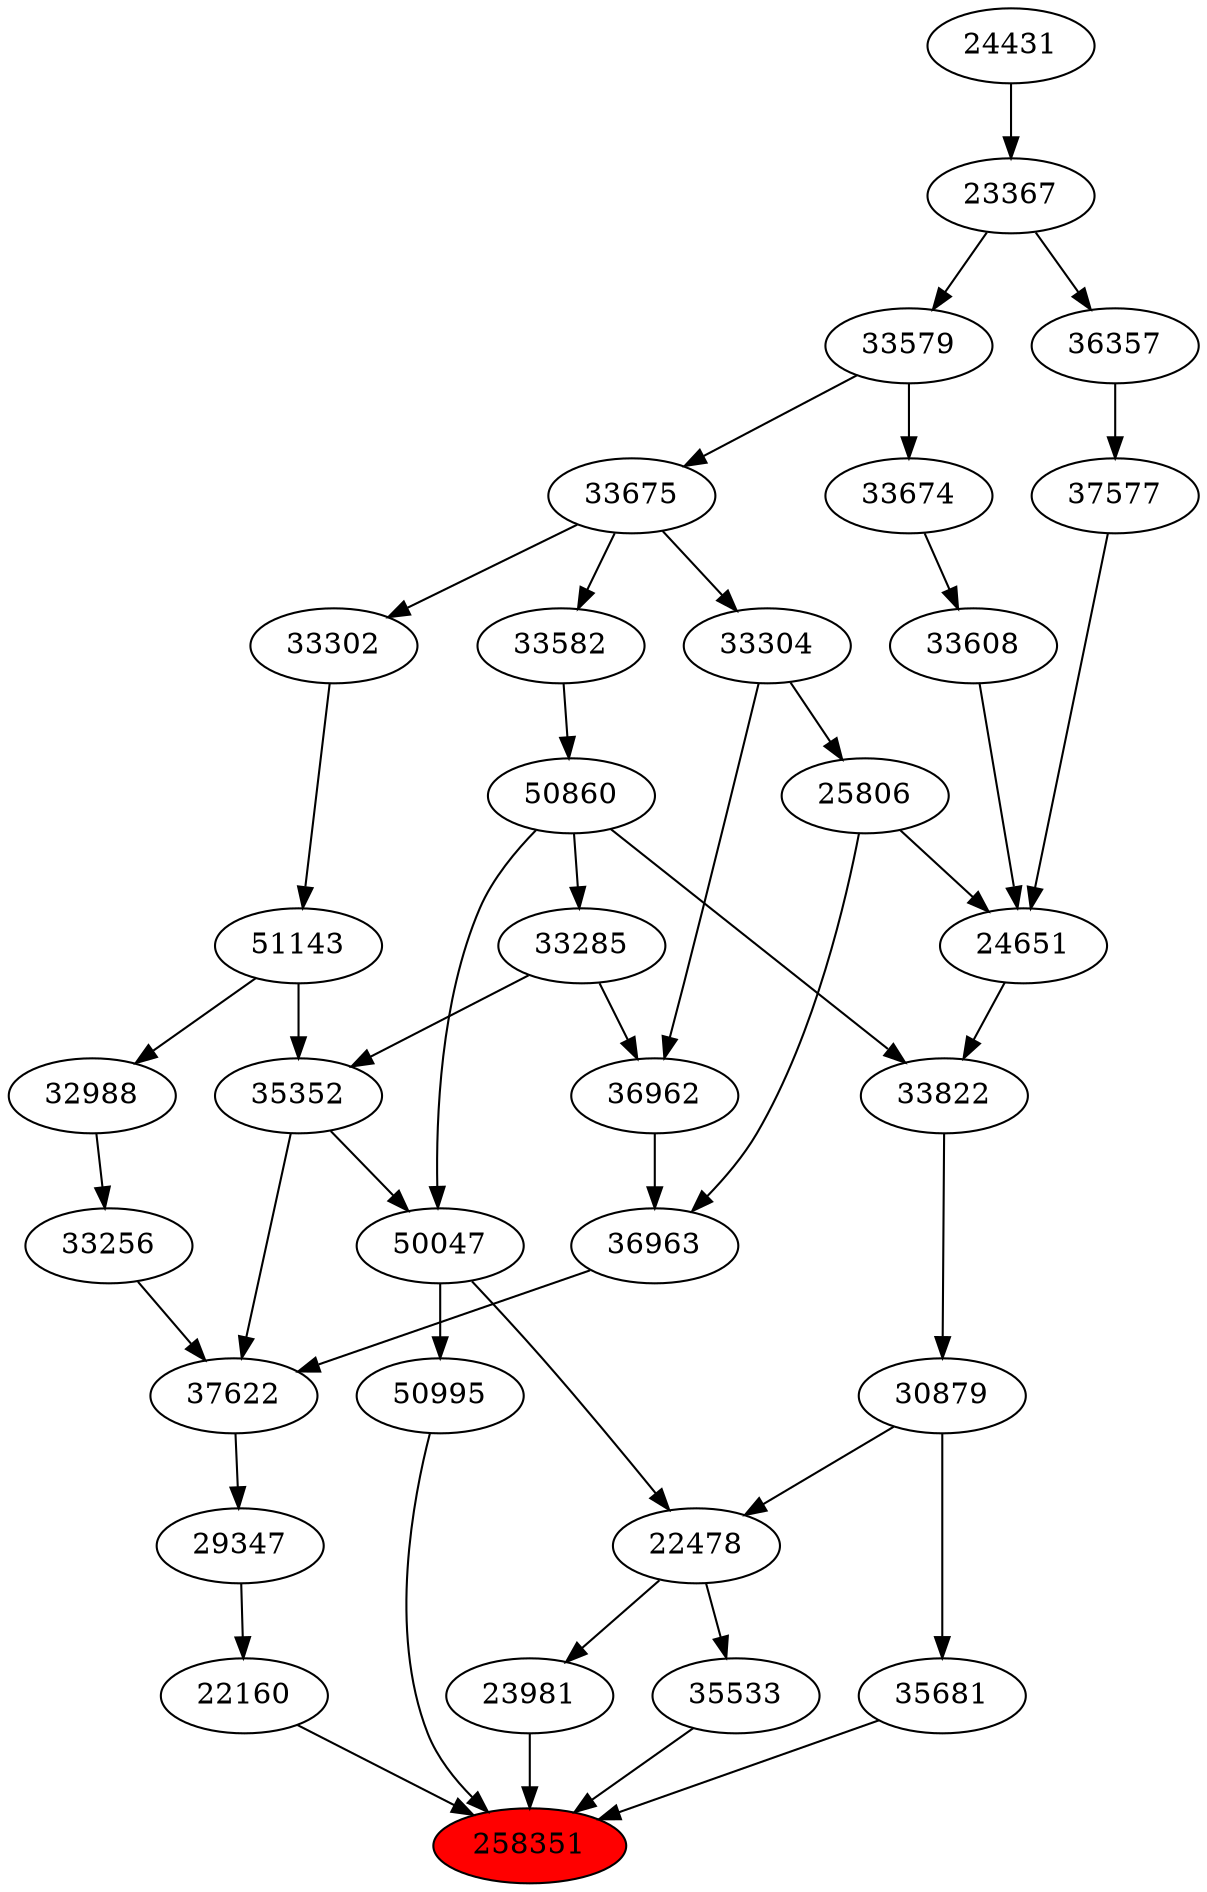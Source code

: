 strict digraph{ 
258351 [label="258351" fillcolor=red style=filled]
35533 -> 258351
23981 -> 258351
35681 -> 258351
22160 -> 258351
50995 -> 258351
35533 [label="35533"]
22478 -> 35533
23981 [label="23981"]
22478 -> 23981
35681 [label="35681"]
30879 -> 35681
22160 [label="22160"]
29347 -> 22160
50995 [label="50995"]
50047 -> 50995
22478 [label="22478"]
30879 -> 22478
50047 -> 22478
30879 [label="30879"]
33822 -> 30879
29347 [label="29347"]
37622 -> 29347
50047 [label="50047"]
35352 -> 50047
50860 -> 50047
33822 [label="33822"]
24651 -> 33822
50860 -> 33822
37622 [label="37622"]
36963 -> 37622
35352 -> 37622
33256 -> 37622
35352 [label="35352"]
33285 -> 35352
51143 -> 35352
50860 [label="50860"]
33582 -> 50860
24651 [label="24651"]
25806 -> 24651
33608 -> 24651
37577 -> 24651
36963 [label="36963"]
36962 -> 36963
25806 -> 36963
33256 [label="33256"]
32988 -> 33256
33285 [label="33285"]
50860 -> 33285
51143 [label="51143"]
33302 -> 51143
33582 [label="33582"]
33675 -> 33582
25806 [label="25806"]
33304 -> 25806
33608 [label="33608"]
33674 -> 33608
37577 [label="37577"]
36357 -> 37577
36962 [label="36962"]
33285 -> 36962
33304 -> 36962
32988 [label="32988"]
51143 -> 32988
33302 [label="33302"]
33675 -> 33302
33675 [label="33675"]
33579 -> 33675
33304 [label="33304"]
33675 -> 33304
33674 [label="33674"]
33579 -> 33674
36357 [label="36357"]
23367 -> 36357
33579 [label="33579"]
23367 -> 33579
23367 [label="23367"]
24431 -> 23367
24431 [label="24431"]
}